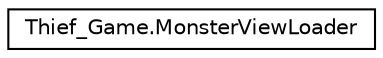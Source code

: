 digraph "Иерархия классов. Графический вид."
{
 // LATEX_PDF_SIZE
  edge [fontname="Helvetica",fontsize="10",labelfontname="Helvetica",labelfontsize="10"];
  node [fontname="Helvetica",fontsize="10",shape=record];
  rankdir="LR";
  Node0 [label="Thief_Game.MonsterViewLoader",height=0.2,width=0.4,color="black", fillcolor="white", style="filled",URL="$class_thief___game_1_1_monster_view_loader.html",tooltip=" "];
}
